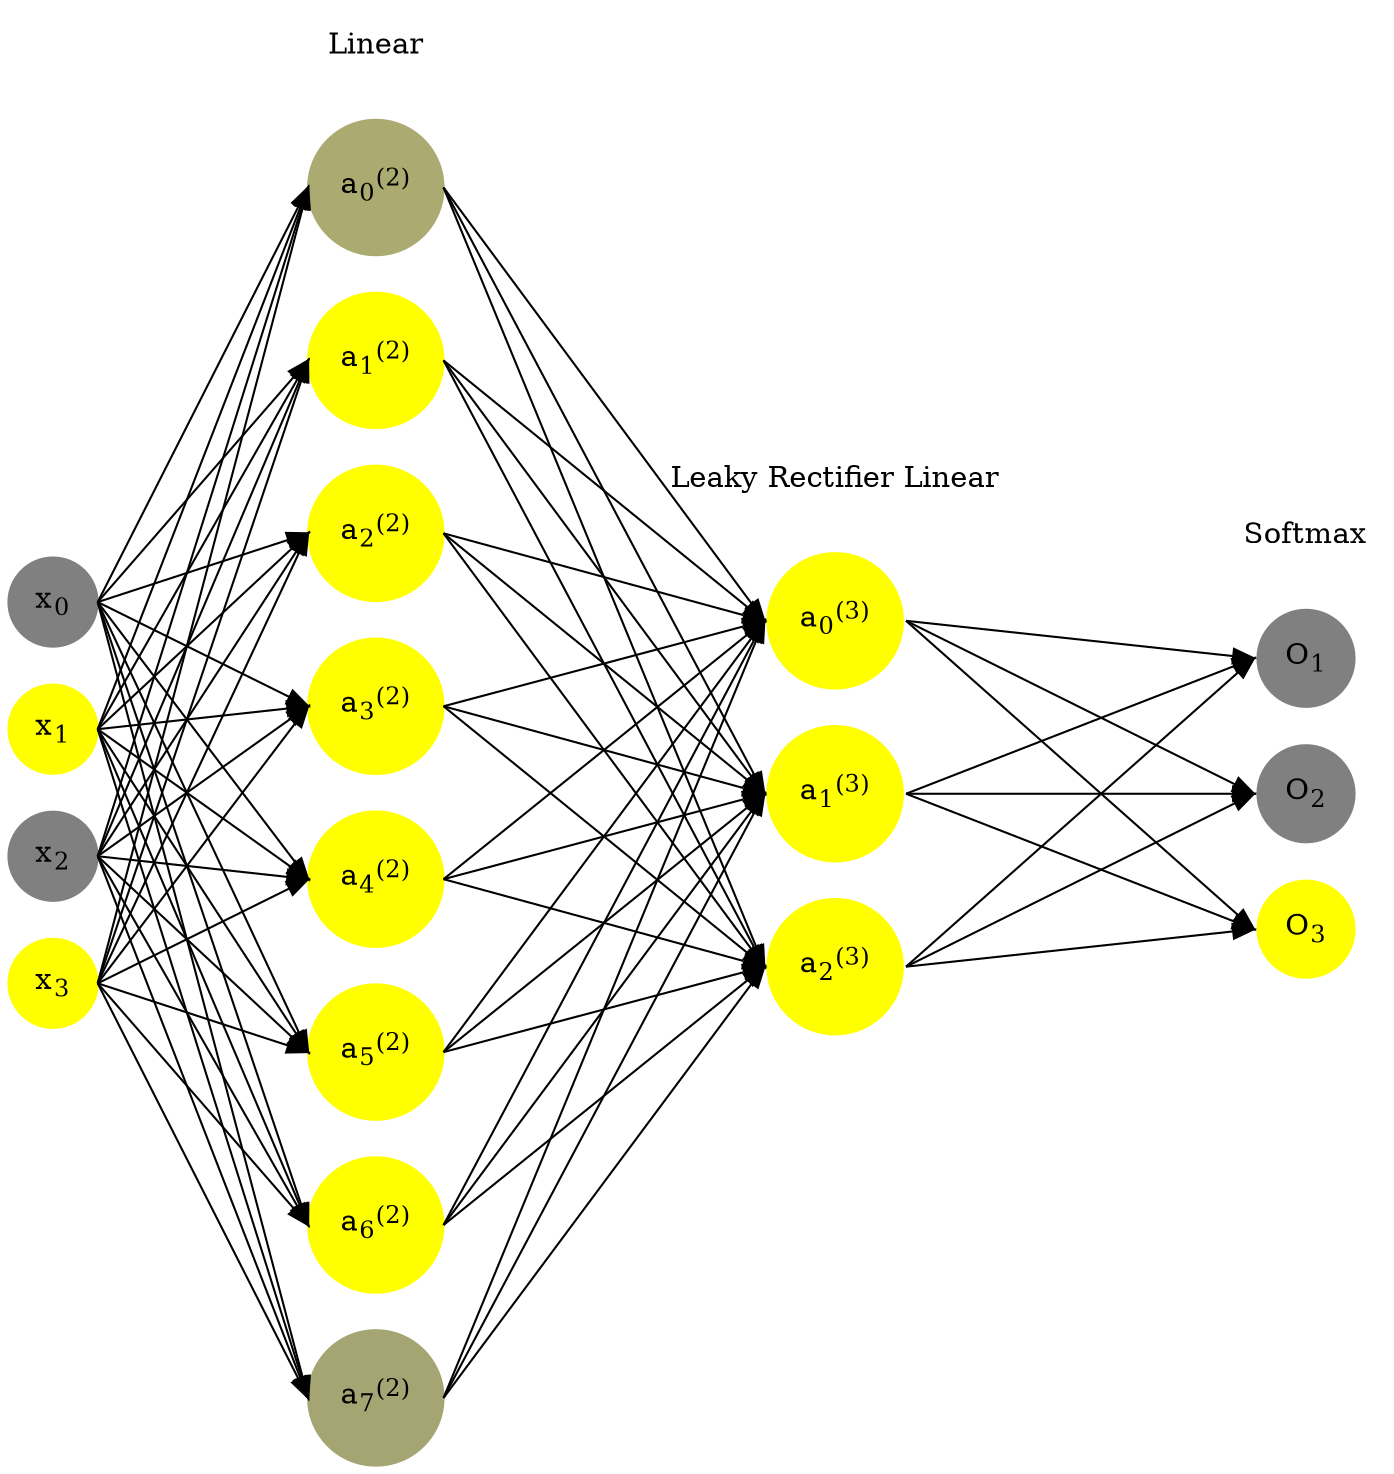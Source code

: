 digraph G {
	rankdir = LR;
	splines=false;
	edge[style=invis];
	ranksep= 1.4;
	{
	node [shape=circle, color="0.1667, 0.0, 0.5", style=filled, fillcolor="0.1667, 0.0, 0.5"];
	x0 [label=<x<sub>0</sub>>];
	}
	{
	node [shape=circle, color="0.1667, 1.0, 1.0", style=filled, fillcolor="0.1667, 1.0, 1.0"];
	x1 [label=<x<sub>1</sub>>];
	}
	{
	node [shape=circle, color="0.1667, 0.0, 0.5", style=filled, fillcolor="0.1667, 0.0, 0.5"];
	x2 [label=<x<sub>2</sub>>];
	}
	{
	node [shape=circle, color="0.1667, 1.0, 1.0", style=filled, fillcolor="0.1667, 1.0, 1.0"];
	x3 [label=<x<sub>3</sub>>];
	}
	{
	node [shape=circle, color="0.1667, 0.335338, 0.667669", style=filled, fillcolor="0.1667, 0.335338, 0.667669"];
	a02 [label=<a<sub>0</sub><sup>(2)</sup>>];
	}
	{
	node [shape=circle, color="0.1667, 2.959474, 1.979737", style=filled, fillcolor="0.1667, 2.959474, 1.979737"];
	a12 [label=<a<sub>1</sub><sup>(2)</sup>>];
	}
	{
	node [shape=circle, color="0.1667, 2.254714, 1.627357", style=filled, fillcolor="0.1667, 2.254714, 1.627357"];
	a22 [label=<a<sub>2</sub><sup>(2)</sup>>];
	}
	{
	node [shape=circle, color="0.1667, 2.888215, 1.944107", style=filled, fillcolor="0.1667, 2.888215, 1.944107"];
	a32 [label=<a<sub>3</sub><sup>(2)</sup>>];
	}
	{
	node [shape=circle, color="0.1667, 2.507626, 1.753813", style=filled, fillcolor="0.1667, 2.507626, 1.753813"];
	a42 [label=<a<sub>4</sub><sup>(2)</sup>>];
	}
	{
	node [shape=circle, color="0.1667, 3.239030, 2.119515", style=filled, fillcolor="0.1667, 3.239030, 2.119515"];
	a52 [label=<a<sub>5</sub><sup>(2)</sup>>];
	}
	{
	node [shape=circle, color="0.1667, 5.647513, 3.323757", style=filled, fillcolor="0.1667, 5.647513, 3.323757"];
	a62 [label=<a<sub>6</sub><sup>(2)</sup>>];
	}
	{
	node [shape=circle, color="0.1667, 0.294240, 0.647120", style=filled, fillcolor="0.1667, 0.294240, 0.647120"];
	a72 [label=<a<sub>7</sub><sup>(2)</sup>>];
	}
	{
	node [shape=circle, color="0.1667, 5.539769, 3.269885", style=filled, fillcolor="0.1667, 5.539769, 3.269885"];
	a03 [label=<a<sub>0</sub><sup>(3)</sup>>];
	}
	{
	node [shape=circle, color="0.1667, 26.574235, 13.787118", style=filled, fillcolor="0.1667, 26.574235, 13.787118"];
	a13 [label=<a<sub>1</sub><sup>(3)</sup>>];
	}
	{
	node [shape=circle, color="0.1667, 29.838005, 15.419002", style=filled, fillcolor="0.1667, 29.838005, 15.419002"];
	a23 [label=<a<sub>2</sub><sup>(3)</sup>>];
	}
	{
	node [shape=circle, color="0.1667, 0.0, 0.5", style=filled, fillcolor="0.1667, 0.0, 0.5"];
	O1 [label=<O<sub>1</sub>>];
	}
	{
	node [shape=circle, color="0.1667, 0.0, 0.5", style=filled, fillcolor="0.1667, 0.0, 0.5"];
	O2 [label=<O<sub>2</sub>>];
	}
	{
	node [shape=circle, color="0.1667, 1.0, 1.0", style=filled, fillcolor="0.1667, 1.0, 1.0"];
	O3 [label=<O<sub>3</sub>>];
	}
	{
	rank=same;
	x0->x1->x2->x3;
	}
	{
	rank=same;
	a02->a12->a22->a32->a42->a52->a62->a72;
	}
	{
	rank=same;
	a03->a13->a23;
	}
	{
	rank=same;
	O1->O2->O3;
	}
	l1 [shape=plaintext,label="Linear"];
	l1->a02;
	{rank=same; l1;a02};
	l2 [shape=plaintext,label="Leaky Rectifier Linear"];
	l2->a03;
	{rank=same; l2;a03};
	l3 [shape=plaintext,label="Softmax"];
	l3->O1;
	{rank=same; l3;O1};
edge[style=solid, tailport=e, headport=w];
	{x0;x1;x2;x3} -> {a02;a12;a22;a32;a42;a52;a62;a72};
	{a02;a12;a22;a32;a42;a52;a62;a72} -> {a03;a13;a23};
	{a03;a13;a23} -> {O1,O2,O3};
}